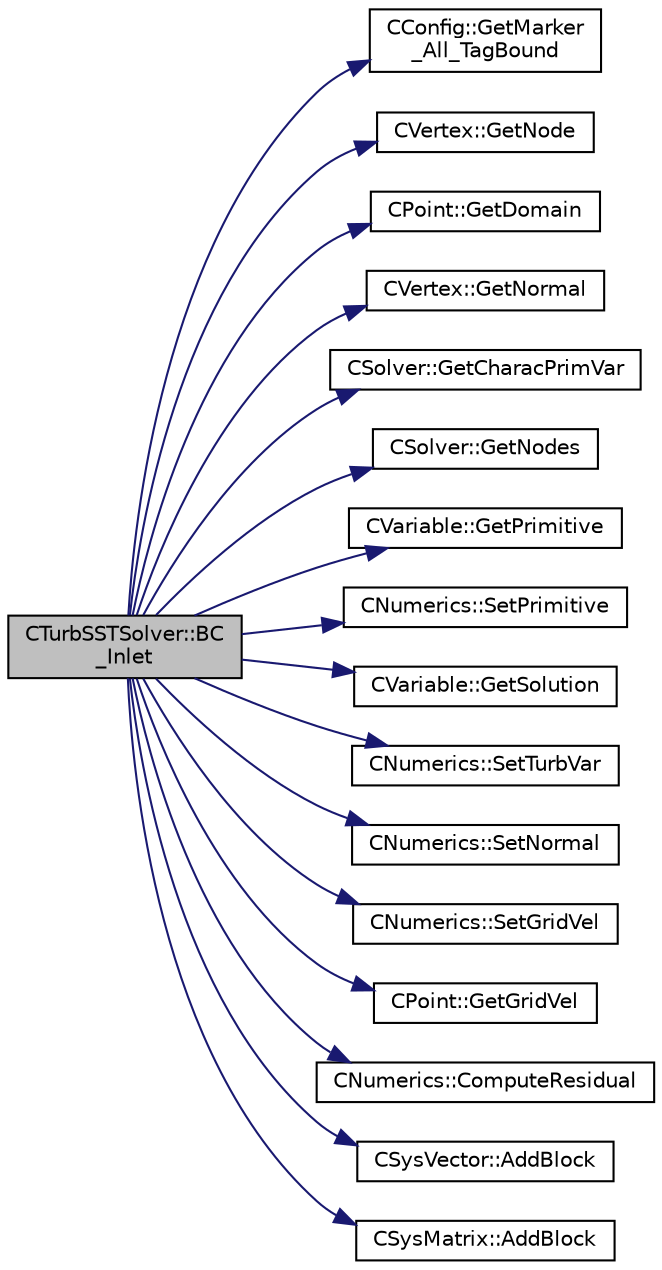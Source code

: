 digraph "CTurbSSTSolver::BC_Inlet"
{
  edge [fontname="Helvetica",fontsize="10",labelfontname="Helvetica",labelfontsize="10"];
  node [fontname="Helvetica",fontsize="10",shape=record];
  rankdir="LR";
  Node140 [label="CTurbSSTSolver::BC\l_Inlet",height=0.2,width=0.4,color="black", fillcolor="grey75", style="filled", fontcolor="black"];
  Node140 -> Node141 [color="midnightblue",fontsize="10",style="solid",fontname="Helvetica"];
  Node141 [label="CConfig::GetMarker\l_All_TagBound",height=0.2,width=0.4,color="black", fillcolor="white", style="filled",URL="$class_c_config.html#a967e969a3beb24bb6e57d7036af003be",tooltip="Get the index of the surface defined in the geometry file. "];
  Node140 -> Node142 [color="midnightblue",fontsize="10",style="solid",fontname="Helvetica"];
  Node142 [label="CVertex::GetNode",height=0.2,width=0.4,color="black", fillcolor="white", style="filled",URL="$class_c_vertex.html#a95c513bf927464157ed96b6c79779a1f",tooltip="Get the node of the vertex. "];
  Node140 -> Node143 [color="midnightblue",fontsize="10",style="solid",fontname="Helvetica"];
  Node143 [label="CPoint::GetDomain",height=0.2,width=0.4,color="black", fillcolor="white", style="filled",URL="$class_c_point.html#a1d7e22a60d4cfef356af1cba2bab3e55",tooltip="For parallel computation, its indicates if a point must be computed or not. "];
  Node140 -> Node144 [color="midnightblue",fontsize="10",style="solid",fontname="Helvetica"];
  Node144 [label="CVertex::GetNormal",height=0.2,width=0.4,color="black", fillcolor="white", style="filled",URL="$class_c_vertex.html#a0d289163c6f3384822fcb9ae86fc1c39",tooltip="Copy the the normal vector of a face. "];
  Node140 -> Node145 [color="midnightblue",fontsize="10",style="solid",fontname="Helvetica"];
  Node145 [label="CSolver::GetCharacPrimVar",height=0.2,width=0.4,color="black", fillcolor="white", style="filled",URL="$class_c_solver.html#ad25c13b6587f8a1a71f84a37fdb5b213",tooltip="A virtual member. "];
  Node140 -> Node146 [color="midnightblue",fontsize="10",style="solid",fontname="Helvetica"];
  Node146 [label="CSolver::GetNodes",height=0.2,width=0.4,color="black", fillcolor="white", style="filled",URL="$class_c_solver.html#af3198e52a2ea377bb765647b5e697197",tooltip="Allow outside access to the nodes of the solver, containing conservatives, primitives, etc. "];
  Node140 -> Node147 [color="midnightblue",fontsize="10",style="solid",fontname="Helvetica"];
  Node147 [label="CVariable::GetPrimitive",height=0.2,width=0.4,color="black", fillcolor="white", style="filled",URL="$class_c_variable.html#abe38982ec51efc8391ef27fc434f37ad",tooltip="A virtual member. "];
  Node140 -> Node148 [color="midnightblue",fontsize="10",style="solid",fontname="Helvetica"];
  Node148 [label="CNumerics::SetPrimitive",height=0.2,width=0.4,color="black", fillcolor="white", style="filled",URL="$class_c_numerics.html#af72b17d397adf09beed2e99e2daf895c",tooltip="Set the value of the primitive variables. "];
  Node140 -> Node149 [color="midnightblue",fontsize="10",style="solid",fontname="Helvetica"];
  Node149 [label="CVariable::GetSolution",height=0.2,width=0.4,color="black", fillcolor="white", style="filled",URL="$class_c_variable.html#a261483e39c23c1de7cb9aea7e917c121",tooltip="Get the solution. "];
  Node140 -> Node150 [color="midnightblue",fontsize="10",style="solid",fontname="Helvetica"];
  Node150 [label="CNumerics::SetTurbVar",height=0.2,width=0.4,color="black", fillcolor="white", style="filled",URL="$class_c_numerics.html#a694708b330c1e25e59f3b3ee8be64fbb",tooltip="Set the value of the turbulent variable. "];
  Node140 -> Node151 [color="midnightblue",fontsize="10",style="solid",fontname="Helvetica"];
  Node151 [label="CNumerics::SetNormal",height=0.2,width=0.4,color="black", fillcolor="white", style="filled",URL="$class_c_numerics.html#a41903d97957f351cd9ee63ca404985b1",tooltip="Set the value of the normal vector to the face between two points. "];
  Node140 -> Node152 [color="midnightblue",fontsize="10",style="solid",fontname="Helvetica"];
  Node152 [label="CNumerics::SetGridVel",height=0.2,width=0.4,color="black", fillcolor="white", style="filled",URL="$class_c_numerics.html#ae15b9e4ad2008444365109c434e24207",tooltip="Set the velocity of the computational grid. "];
  Node140 -> Node153 [color="midnightblue",fontsize="10",style="solid",fontname="Helvetica"];
  Node153 [label="CPoint::GetGridVel",height=0.2,width=0.4,color="black", fillcolor="white", style="filled",URL="$class_c_point.html#a62ec636f4a05ac578b582a053e8553f9",tooltip="Get the value of the grid velocity at the point. "];
  Node140 -> Node154 [color="midnightblue",fontsize="10",style="solid",fontname="Helvetica"];
  Node154 [label="CNumerics::ComputeResidual",height=0.2,width=0.4,color="black", fillcolor="white", style="filled",URL="$class_c_numerics.html#abe734316e0047f463f059fd77a281958",tooltip="Compute the numerical residual. "];
  Node140 -> Node155 [color="midnightblue",fontsize="10",style="solid",fontname="Helvetica"];
  Node155 [label="CSysVector::AddBlock",height=0.2,width=0.4,color="black", fillcolor="white", style="filled",URL="$class_c_sys_vector.html#acd4c36df2ea0b7ad473944cff9bf5d72",tooltip="Add val_residual to the residual. "];
  Node140 -> Node156 [color="midnightblue",fontsize="10",style="solid",fontname="Helvetica"];
  Node156 [label="CSysMatrix::AddBlock",height=0.2,width=0.4,color="black", fillcolor="white", style="filled",URL="$class_c_sys_matrix.html#a85def3109e5aa5307268ca830a8f6522",tooltip="Adds the specified block to the sparse matrix. "];
}
